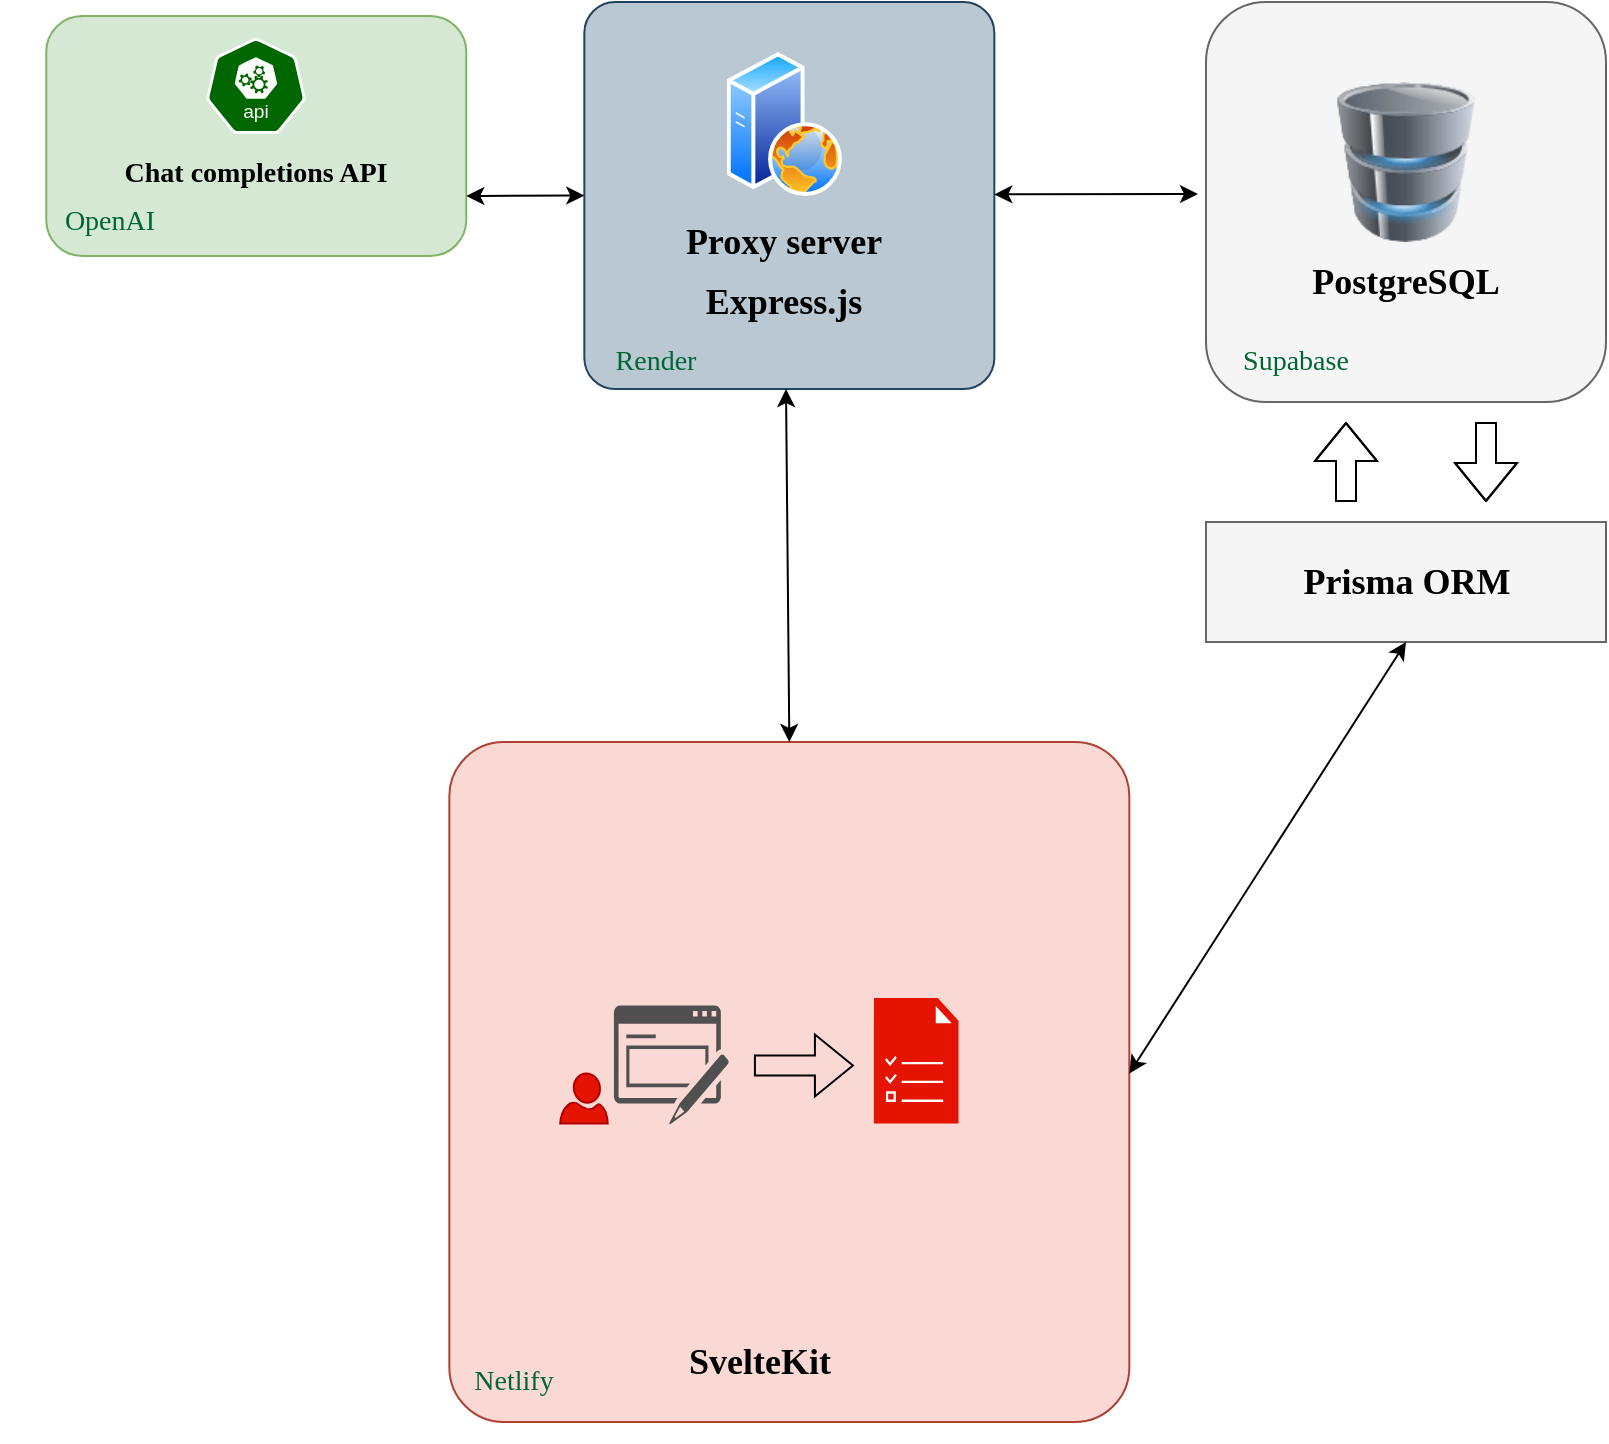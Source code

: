 <mxfile version="24.4.10" type="github">
  <diagram name="Page-1" id="zk2GNx5HkSGxQTkh9nYt">
    <mxGraphModel dx="1593" dy="820" grid="1" gridSize="10" guides="1" tooltips="1" connect="1" arrows="1" fold="1" page="1" pageScale="1" pageWidth="850" pageHeight="1100" math="0" shadow="0">
      <root>
        <mxCell id="0" />
        <mxCell id="1" parent="0" />
        <mxCell id="hkkwUsSCGh0jf6OyiiRT-3" value="" style="rounded=1;whiteSpace=wrap;html=1;fillStyle=solid;fillColor=#f5f5f5;fontColor=#333333;strokeColor=#666666;" parent="1" vertex="1">
          <mxGeometry x="610" y="20" width="200" height="200" as="geometry" />
        </mxCell>
        <mxCell id="hkkwUsSCGh0jf6OyiiRT-1" value="" style="image;html=1;image=img/lib/clip_art/computers/Database_128x128.png" parent="1" vertex="1">
          <mxGeometry x="670" y="60" width="80" height="80" as="geometry" />
        </mxCell>
        <mxCell id="hkkwUsSCGh0jf6OyiiRT-2" value="&lt;b&gt;PostgreSQL&lt;/b&gt;" style="text;strokeColor=none;align=center;fillColor=none;html=1;verticalAlign=middle;whiteSpace=wrap;rounded=0;fontFamily=Tahoma;fontSize=18;" parent="1" vertex="1">
          <mxGeometry x="655" y="130" width="110" height="60" as="geometry" />
        </mxCell>
        <mxCell id="hkkwUsSCGh0jf6OyiiRT-5" value="Supabase" style="text;strokeColor=none;align=center;fillColor=none;html=1;verticalAlign=middle;whiteSpace=wrap;rounded=0;fontFamily=Tahoma;fontSize=14;fontColor=#006633;" parent="1" vertex="1">
          <mxGeometry x="600" y="170" width="110" height="60" as="geometry" />
        </mxCell>
        <mxCell id="lj0Zras-VuIFO447LdOi-1" value="" style="rounded=0;whiteSpace=wrap;html=1;fillColor=#f5f5f5;fontColor=#333333;strokeColor=#666666;" parent="1" vertex="1">
          <mxGeometry x="610" y="280" width="200" height="60" as="geometry" />
        </mxCell>
        <mxCell id="lj0Zras-VuIFO447LdOi-2" value="&lt;b&gt;Prisma ORM&lt;/b&gt;" style="text;strokeColor=none;align=center;fillColor=none;html=1;verticalAlign=middle;whiteSpace=wrap;rounded=0;fontFamily=Tahoma;fontSize=18;" parent="1" vertex="1">
          <mxGeometry x="652.5" y="280" width="115" height="60" as="geometry" />
        </mxCell>
        <mxCell id="lj0Zras-VuIFO447LdOi-3" value="" style="shape=flexArrow;endArrow=classic;html=1;rounded=0;" parent="1" edge="1">
          <mxGeometry width="50" height="50" relative="1" as="geometry">
            <mxPoint x="680" y="270" as="sourcePoint" />
            <mxPoint x="680" y="230" as="targetPoint" />
            <Array as="points">
              <mxPoint x="680" y="250" />
            </Array>
          </mxGeometry>
        </mxCell>
        <mxCell id="lj0Zras-VuIFO447LdOi-4" value="" style="shape=flexArrow;endArrow=classic;html=1;rounded=0;" parent="1" edge="1">
          <mxGeometry width="50" height="50" relative="1" as="geometry">
            <mxPoint x="750" y="230" as="sourcePoint" />
            <mxPoint x="750" y="270" as="targetPoint" />
            <Array as="points">
              <mxPoint x="750" y="250" />
            </Array>
          </mxGeometry>
        </mxCell>
        <mxCell id="lj0Zras-VuIFO447LdOi-5" value="" style="rounded=1;whiteSpace=wrap;html=1;arcSize=8;fillColor=#fad9d5;strokeColor=#ae4132;" parent="1" vertex="1">
          <mxGeometry x="231.67" y="390" width="340" height="340" as="geometry" />
        </mxCell>
        <mxCell id="lj0Zras-VuIFO447LdOi-6" value="Netlify" style="text;strokeColor=none;align=center;fillColor=none;html=1;verticalAlign=middle;whiteSpace=wrap;rounded=0;fontFamily=Tahoma;fontSize=14;fontColor=#006633;" parent="1" vertex="1">
          <mxGeometry x="208.54" y="680" width="110" height="60" as="geometry" />
        </mxCell>
        <mxCell id="lj0Zras-VuIFO447LdOi-7" value="" style="rounded=1;whiteSpace=wrap;html=1;fillColor=#d5e8d4;strokeColor=#82b366;" parent="1" vertex="1">
          <mxGeometry x="30.13" y="27" width="210" height="120" as="geometry" />
        </mxCell>
        <mxCell id="lj0Zras-VuIFO447LdOi-8" value="OpenAI" style="text;strokeColor=none;align=center;fillColor=none;html=1;verticalAlign=middle;whiteSpace=wrap;rounded=0;fontFamily=Tahoma;fontSize=14;fontColor=#006633;" parent="1" vertex="1">
          <mxGeometry x="7" y="100" width="110" height="60" as="geometry" />
        </mxCell>
        <mxCell id="lj0Zras-VuIFO447LdOi-9" value="&lt;b&gt;&lt;font style=&quot;font-size: 14px;&quot;&gt;Chat completions API&lt;/font&gt;&lt;/b&gt;" style="text;strokeColor=none;align=center;fillColor=none;html=1;verticalAlign=middle;whiteSpace=wrap;rounded=0;fontFamily=Tahoma;fontSize=18;" parent="1" vertex="1">
          <mxGeometry x="55.07" y="74" width="160.13" height="60" as="geometry" />
        </mxCell>
        <mxCell id="lj0Zras-VuIFO447LdOi-33" value="" style="sketch=0;pointerEvents=1;shadow=0;dashed=0;html=1;strokeColor=none;fillColor=#505050;labelPosition=center;verticalLabelPosition=bottom;verticalAlign=top;outlineConnect=0;align=center;shape=mxgraph.office.concepts.form;" parent="1" vertex="1">
          <mxGeometry x="313.96" y="521.75" width="57.5" height="59.5" as="geometry" />
        </mxCell>
        <mxCell id="lj0Zras-VuIFO447LdOi-34" value="" style="verticalLabelPosition=bottom;html=1;verticalAlign=top;align=center;strokeColor=#B20000;fillColor=#e51400;shape=mxgraph.azure.user;fontColor=#ffffff;" parent="1" vertex="1">
          <mxGeometry x="287.09" y="555.75" width="23.75" height="25" as="geometry" />
        </mxCell>
        <mxCell id="lj0Zras-VuIFO447LdOi-35" value="&lt;b&gt;SvelteKit&lt;/b&gt;" style="text;strokeColor=none;align=center;fillColor=none;html=1;verticalAlign=middle;whiteSpace=wrap;rounded=0;fontFamily=Tahoma;fontSize=18;" parent="1" vertex="1">
          <mxGeometry x="331.67" y="670" width="110" height="60" as="geometry" />
        </mxCell>
        <mxCell id="lj0Zras-VuIFO447LdOi-36" value="" style="sketch=0;pointerEvents=1;shadow=0;dashed=0;html=1;strokeColor=#B20000;fillColor=#e51400;labelPosition=center;verticalLabelPosition=bottom;verticalAlign=top;align=center;outlineConnect=0;shape=mxgraph.veeam2.task_list;fontColor=#ffffff;" parent="1" vertex="1">
          <mxGeometry x="443.96" y="518" width="42.3" height="62.75" as="geometry" />
        </mxCell>
        <mxCell id="Wn5Rg9up1ZNbwGiqL5Bs-2" value="" style="shape=flexArrow;endArrow=classic;html=1;rounded=0;" edge="1" parent="1">
          <mxGeometry width="50" height="50" relative="1" as="geometry">
            <mxPoint x="383.96" y="551.75" as="sourcePoint" />
            <mxPoint x="433.96" y="551.75" as="targetPoint" />
          </mxGeometry>
        </mxCell>
        <mxCell id="Wn5Rg9up1ZNbwGiqL5Bs-3" value="" style="rounded=1;whiteSpace=wrap;html=1;arcSize=8;fillColor=#bac8d3;strokeColor=#23445d;" vertex="1" parent="1">
          <mxGeometry x="299.17" y="20" width="205" height="193.5" as="geometry" />
        </mxCell>
        <mxCell id="Wn5Rg9up1ZNbwGiqL5Bs-4" value="Render" style="text;strokeColor=none;align=center;fillColor=none;html=1;verticalAlign=middle;whiteSpace=wrap;rounded=0;fontFamily=Tahoma;fontSize=14;fontColor=#006633;" vertex="1" parent="1">
          <mxGeometry x="280" y="170" width="110" height="60" as="geometry" />
        </mxCell>
        <mxCell id="Wn5Rg9up1ZNbwGiqL5Bs-5" value="&lt;b&gt;Proxy server&lt;/b&gt;" style="text;strokeColor=none;align=center;fillColor=none;html=1;verticalAlign=middle;whiteSpace=wrap;rounded=0;fontFamily=Tahoma;fontSize=18;" vertex="1" parent="1">
          <mxGeometry x="339.17" y="110" width="120" height="60" as="geometry" />
        </mxCell>
        <mxCell id="Wn5Rg9up1ZNbwGiqL5Bs-6" value="&lt;b&gt;Express.js&lt;/b&gt;" style="text;strokeColor=none;align=center;fillColor=none;html=1;verticalAlign=middle;whiteSpace=wrap;rounded=0;fontFamily=Tahoma;fontSize=18;" vertex="1" parent="1">
          <mxGeometry x="339.17" y="140" width="120" height="60" as="geometry" />
        </mxCell>
        <mxCell id="Wn5Rg9up1ZNbwGiqL5Bs-19" value="" style="endArrow=classic;startArrow=classic;html=1;rounded=0;exitX=0;exitY=0.5;exitDx=0;exitDy=0;entryX=1;entryY=0.75;entryDx=0;entryDy=0;" edge="1" parent="1" source="Wn5Rg9up1ZNbwGiqL5Bs-3" target="lj0Zras-VuIFO447LdOi-7">
          <mxGeometry width="50" height="50" relative="1" as="geometry">
            <mxPoint x="139.66" y="170" as="sourcePoint" />
            <mxPoint x="140" y="140" as="targetPoint" />
          </mxGeometry>
        </mxCell>
        <mxCell id="Wn5Rg9up1ZNbwGiqL5Bs-22" value="" style="endArrow=classic;startArrow=classic;html=1;rounded=0;entryX=1;entryY=0.75;entryDx=0;entryDy=0;" edge="1" parent="1">
          <mxGeometry width="50" height="50" relative="1" as="geometry">
            <mxPoint x="606" y="116" as="sourcePoint" />
            <mxPoint x="504.17" y="116.19" as="targetPoint" />
          </mxGeometry>
        </mxCell>
        <mxCell id="Wn5Rg9up1ZNbwGiqL5Bs-23" value="" style="image;aspect=fixed;perimeter=ellipsePerimeter;html=1;align=center;shadow=0;dashed=0;spacingTop=3;image=img/lib/active_directory/web_server.svg;" vertex="1" parent="1">
          <mxGeometry x="370.37" y="45" width="57.6" height="72" as="geometry" />
        </mxCell>
        <mxCell id="Wn5Rg9up1ZNbwGiqL5Bs-24" value="" style="aspect=fixed;sketch=0;html=1;dashed=0;whitespace=wrap;verticalLabelPosition=bottom;verticalAlign=top;fillColor=#006600;strokeColor=#ffffff;points=[[0.005,0.63,0],[0.1,0.2,0],[0.9,0.2,0],[0.5,0,0],[0.995,0.63,0],[0.72,0.99,0],[0.5,1,0],[0.28,0.99,0]];shape=mxgraph.kubernetes.icon2;kubernetesLabel=1;prIcon=api" vertex="1" parent="1">
          <mxGeometry x="110" y="38" width="50" height="48" as="geometry" />
        </mxCell>
        <mxCell id="Wn5Rg9up1ZNbwGiqL5Bs-25" value="" style="endArrow=classic;startArrow=classic;html=1;rounded=0;exitX=0.5;exitY=0;exitDx=0;exitDy=0;" edge="1" parent="1" source="lj0Zras-VuIFO447LdOi-5">
          <mxGeometry width="50" height="50" relative="1" as="geometry">
            <mxPoint x="350" y="263.5" as="sourcePoint" />
            <mxPoint x="400" y="213.5" as="targetPoint" />
          </mxGeometry>
        </mxCell>
        <mxCell id="Wn5Rg9up1ZNbwGiqL5Bs-26" value="" style="endArrow=classic;startArrow=classic;html=1;rounded=0;entryX=0.5;entryY=1;entryDx=0;entryDy=0;" edge="1" parent="1" target="lj0Zras-VuIFO447LdOi-2">
          <mxGeometry width="50" height="50" relative="1" as="geometry">
            <mxPoint x="571.67" y="555.75" as="sourcePoint" />
            <mxPoint x="621.67" y="505.75" as="targetPoint" />
          </mxGeometry>
        </mxCell>
      </root>
    </mxGraphModel>
  </diagram>
</mxfile>

